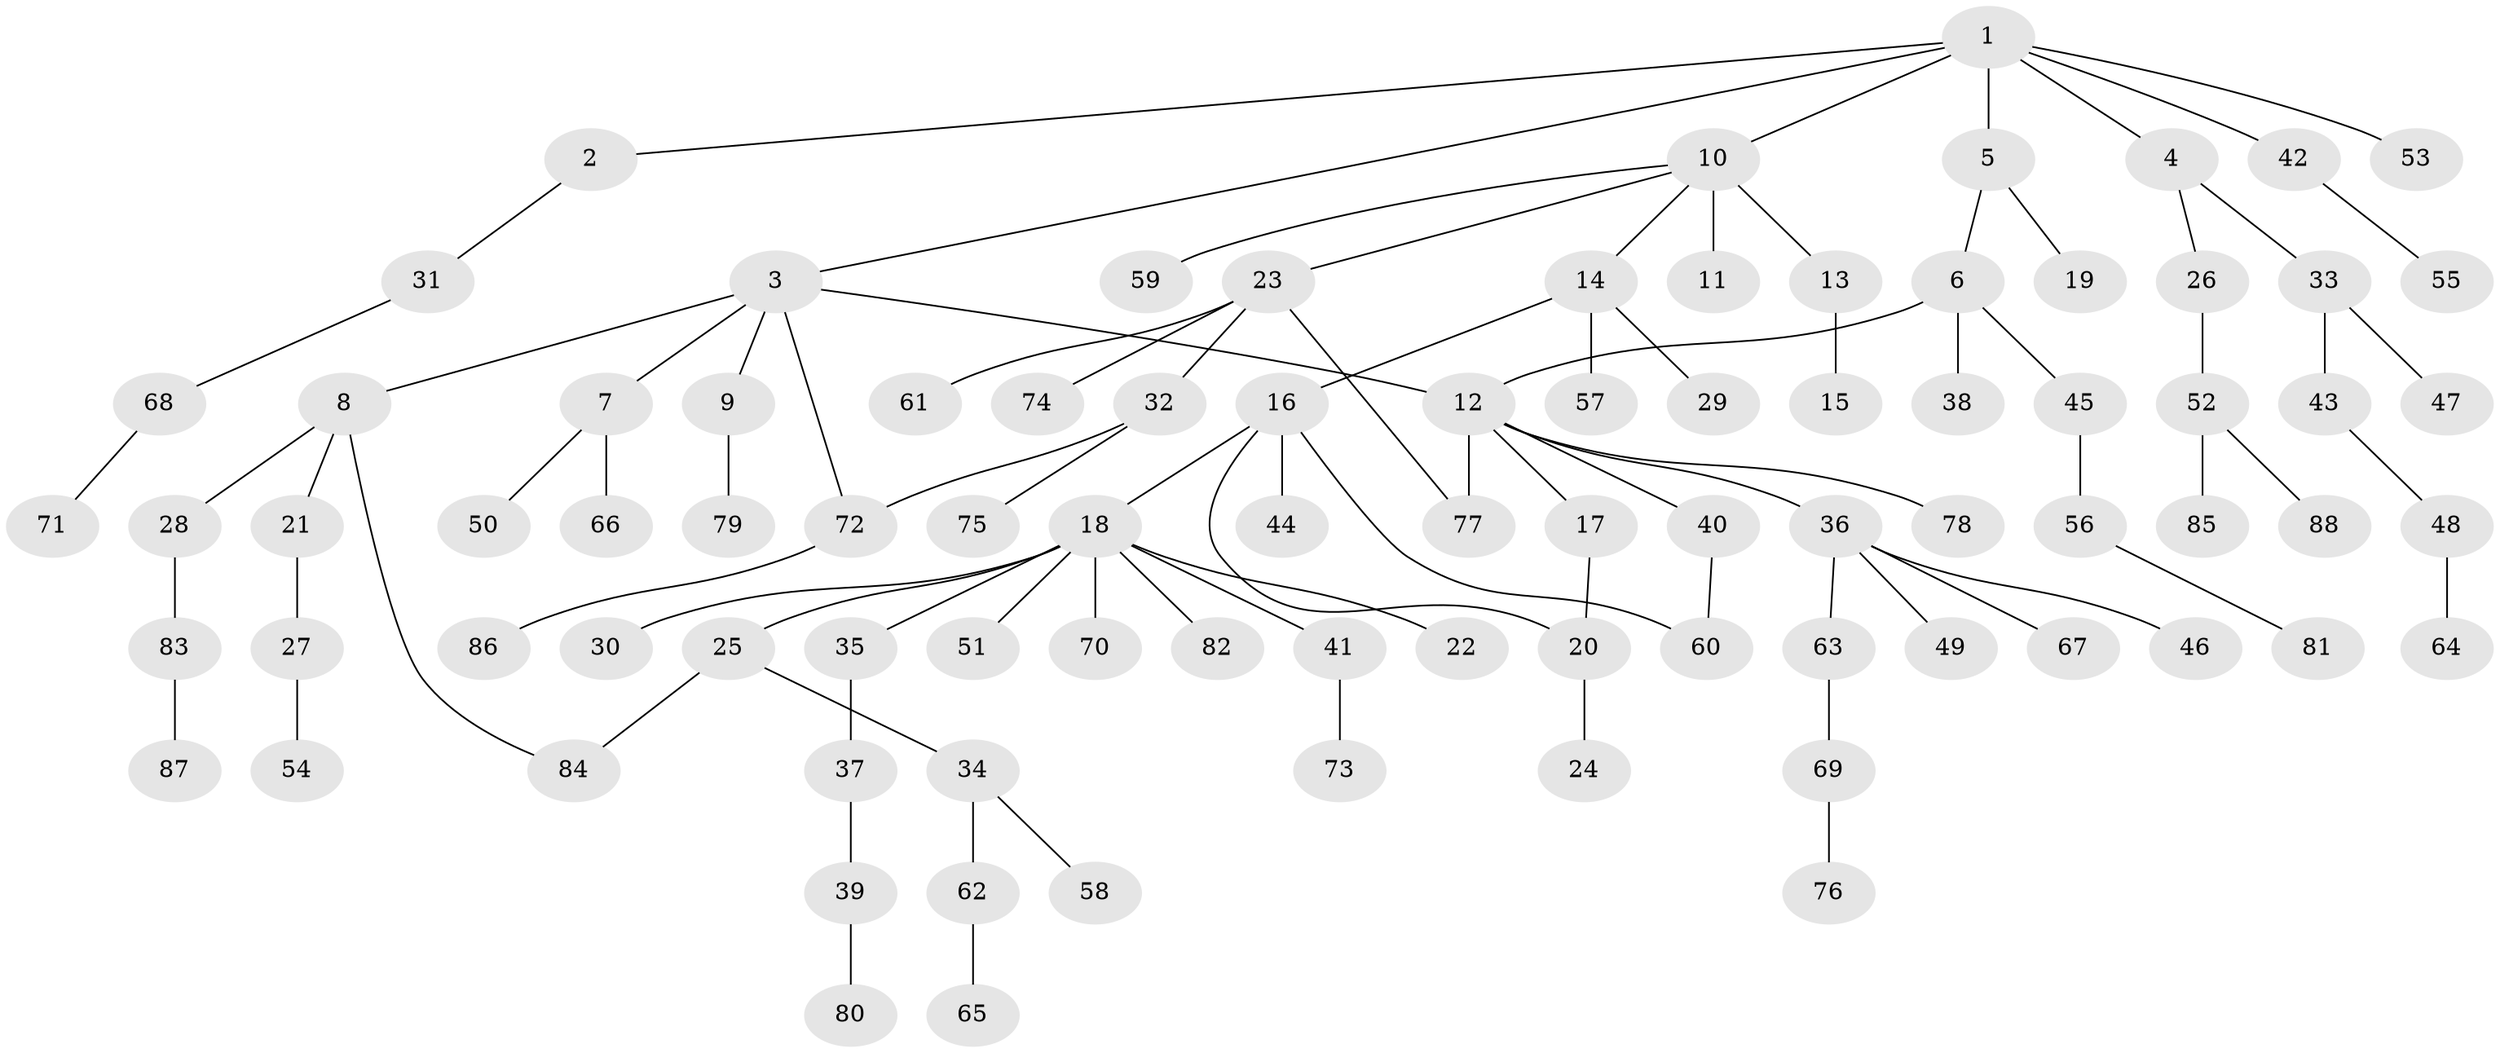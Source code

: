 // original degree distribution, {8: 0.016129032258064516, 2: 0.29838709677419356, 6: 0.03225806451612903, 3: 0.0967741935483871, 4: 0.04838709677419355, 5: 0.016129032258064516, 7: 0.008064516129032258, 1: 0.47580645161290325, 10: 0.008064516129032258}
// Generated by graph-tools (version 1.1) at 2025/49/03/04/25 22:49:08]
// undirected, 88 vertices, 93 edges
graph export_dot {
  node [color=gray90,style=filled];
  1;
  2;
  3;
  4;
  5;
  6;
  7;
  8;
  9;
  10;
  11;
  12;
  13;
  14;
  15;
  16;
  17;
  18;
  19;
  20;
  21;
  22;
  23;
  24;
  25;
  26;
  27;
  28;
  29;
  30;
  31;
  32;
  33;
  34;
  35;
  36;
  37;
  38;
  39;
  40;
  41;
  42;
  43;
  44;
  45;
  46;
  47;
  48;
  49;
  50;
  51;
  52;
  53;
  54;
  55;
  56;
  57;
  58;
  59;
  60;
  61;
  62;
  63;
  64;
  65;
  66;
  67;
  68;
  69;
  70;
  71;
  72;
  73;
  74;
  75;
  76;
  77;
  78;
  79;
  80;
  81;
  82;
  83;
  84;
  85;
  86;
  87;
  88;
  1 -- 2 [weight=1.0];
  1 -- 3 [weight=1.0];
  1 -- 4 [weight=1.0];
  1 -- 5 [weight=1.0];
  1 -- 10 [weight=1.0];
  1 -- 42 [weight=1.0];
  1 -- 53 [weight=1.0];
  2 -- 31 [weight=1.0];
  3 -- 7 [weight=1.0];
  3 -- 8 [weight=1.0];
  3 -- 9 [weight=1.0];
  3 -- 12 [weight=1.0];
  3 -- 72 [weight=1.0];
  4 -- 26 [weight=1.0];
  4 -- 33 [weight=1.0];
  5 -- 6 [weight=1.0];
  5 -- 19 [weight=1.0];
  6 -- 12 [weight=1.0];
  6 -- 38 [weight=1.0];
  6 -- 45 [weight=1.0];
  7 -- 50 [weight=1.0];
  7 -- 66 [weight=1.0];
  8 -- 21 [weight=1.0];
  8 -- 28 [weight=1.0];
  8 -- 84 [weight=1.0];
  9 -- 79 [weight=1.0];
  10 -- 11 [weight=2.0];
  10 -- 13 [weight=1.0];
  10 -- 14 [weight=1.0];
  10 -- 23 [weight=1.0];
  10 -- 59 [weight=1.0];
  12 -- 17 [weight=1.0];
  12 -- 36 [weight=1.0];
  12 -- 40 [weight=1.0];
  12 -- 77 [weight=1.0];
  12 -- 78 [weight=1.0];
  13 -- 15 [weight=1.0];
  14 -- 16 [weight=1.0];
  14 -- 29 [weight=1.0];
  14 -- 57 [weight=1.0];
  16 -- 18 [weight=1.0];
  16 -- 20 [weight=1.0];
  16 -- 44 [weight=1.0];
  16 -- 60 [weight=1.0];
  17 -- 20 [weight=1.0];
  18 -- 22 [weight=1.0];
  18 -- 25 [weight=1.0];
  18 -- 30 [weight=1.0];
  18 -- 35 [weight=1.0];
  18 -- 41 [weight=1.0];
  18 -- 51 [weight=1.0];
  18 -- 70 [weight=1.0];
  18 -- 82 [weight=1.0];
  20 -- 24 [weight=1.0];
  21 -- 27 [weight=1.0];
  23 -- 32 [weight=1.0];
  23 -- 61 [weight=1.0];
  23 -- 74 [weight=1.0];
  23 -- 77 [weight=1.0];
  25 -- 34 [weight=1.0];
  25 -- 84 [weight=1.0];
  26 -- 52 [weight=1.0];
  27 -- 54 [weight=1.0];
  28 -- 83 [weight=1.0];
  31 -- 68 [weight=1.0];
  32 -- 72 [weight=1.0];
  32 -- 75 [weight=1.0];
  33 -- 43 [weight=1.0];
  33 -- 47 [weight=1.0];
  34 -- 58 [weight=1.0];
  34 -- 62 [weight=1.0];
  35 -- 37 [weight=1.0];
  36 -- 46 [weight=1.0];
  36 -- 49 [weight=1.0];
  36 -- 63 [weight=1.0];
  36 -- 67 [weight=1.0];
  37 -- 39 [weight=1.0];
  39 -- 80 [weight=1.0];
  40 -- 60 [weight=1.0];
  41 -- 73 [weight=1.0];
  42 -- 55 [weight=1.0];
  43 -- 48 [weight=1.0];
  45 -- 56 [weight=1.0];
  48 -- 64 [weight=1.0];
  52 -- 85 [weight=1.0];
  52 -- 88 [weight=1.0];
  56 -- 81 [weight=1.0];
  62 -- 65 [weight=1.0];
  63 -- 69 [weight=1.0];
  68 -- 71 [weight=1.0];
  69 -- 76 [weight=1.0];
  72 -- 86 [weight=1.0];
  83 -- 87 [weight=1.0];
}
